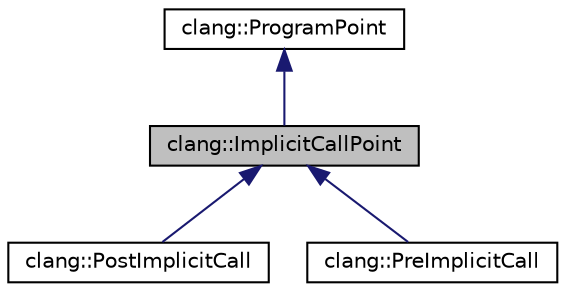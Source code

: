 digraph "clang::ImplicitCallPoint"
{
 // LATEX_PDF_SIZE
  bgcolor="transparent";
  edge [fontname="Helvetica",fontsize="10",labelfontname="Helvetica",labelfontsize="10"];
  node [fontname="Helvetica",fontsize="10",shape=record];
  Node1 [label="clang::ImplicitCallPoint",height=0.2,width=0.4,color="black", fillcolor="grey75", style="filled", fontcolor="black",tooltip="Represents an implicit call event."];
  Node2 -> Node1 [dir="back",color="midnightblue",fontsize="10",style="solid",fontname="Helvetica"];
  Node2 [label="clang::ProgramPoint",height=0.2,width=0.4,color="black",URL="$classclang_1_1ProgramPoint.html",tooltip=" "];
  Node1 -> Node3 [dir="back",color="midnightblue",fontsize="10",style="solid",fontname="Helvetica"];
  Node3 [label="clang::PostImplicitCall",height=0.2,width=0.4,color="black",URL="$classclang_1_1PostImplicitCall.html",tooltip="Represents a program point just after an implicit call event."];
  Node1 -> Node4 [dir="back",color="midnightblue",fontsize="10",style="solid",fontname="Helvetica"];
  Node4 [label="clang::PreImplicitCall",height=0.2,width=0.4,color="black",URL="$classclang_1_1PreImplicitCall.html",tooltip="Represents a program point just before an implicit call event."];
}
